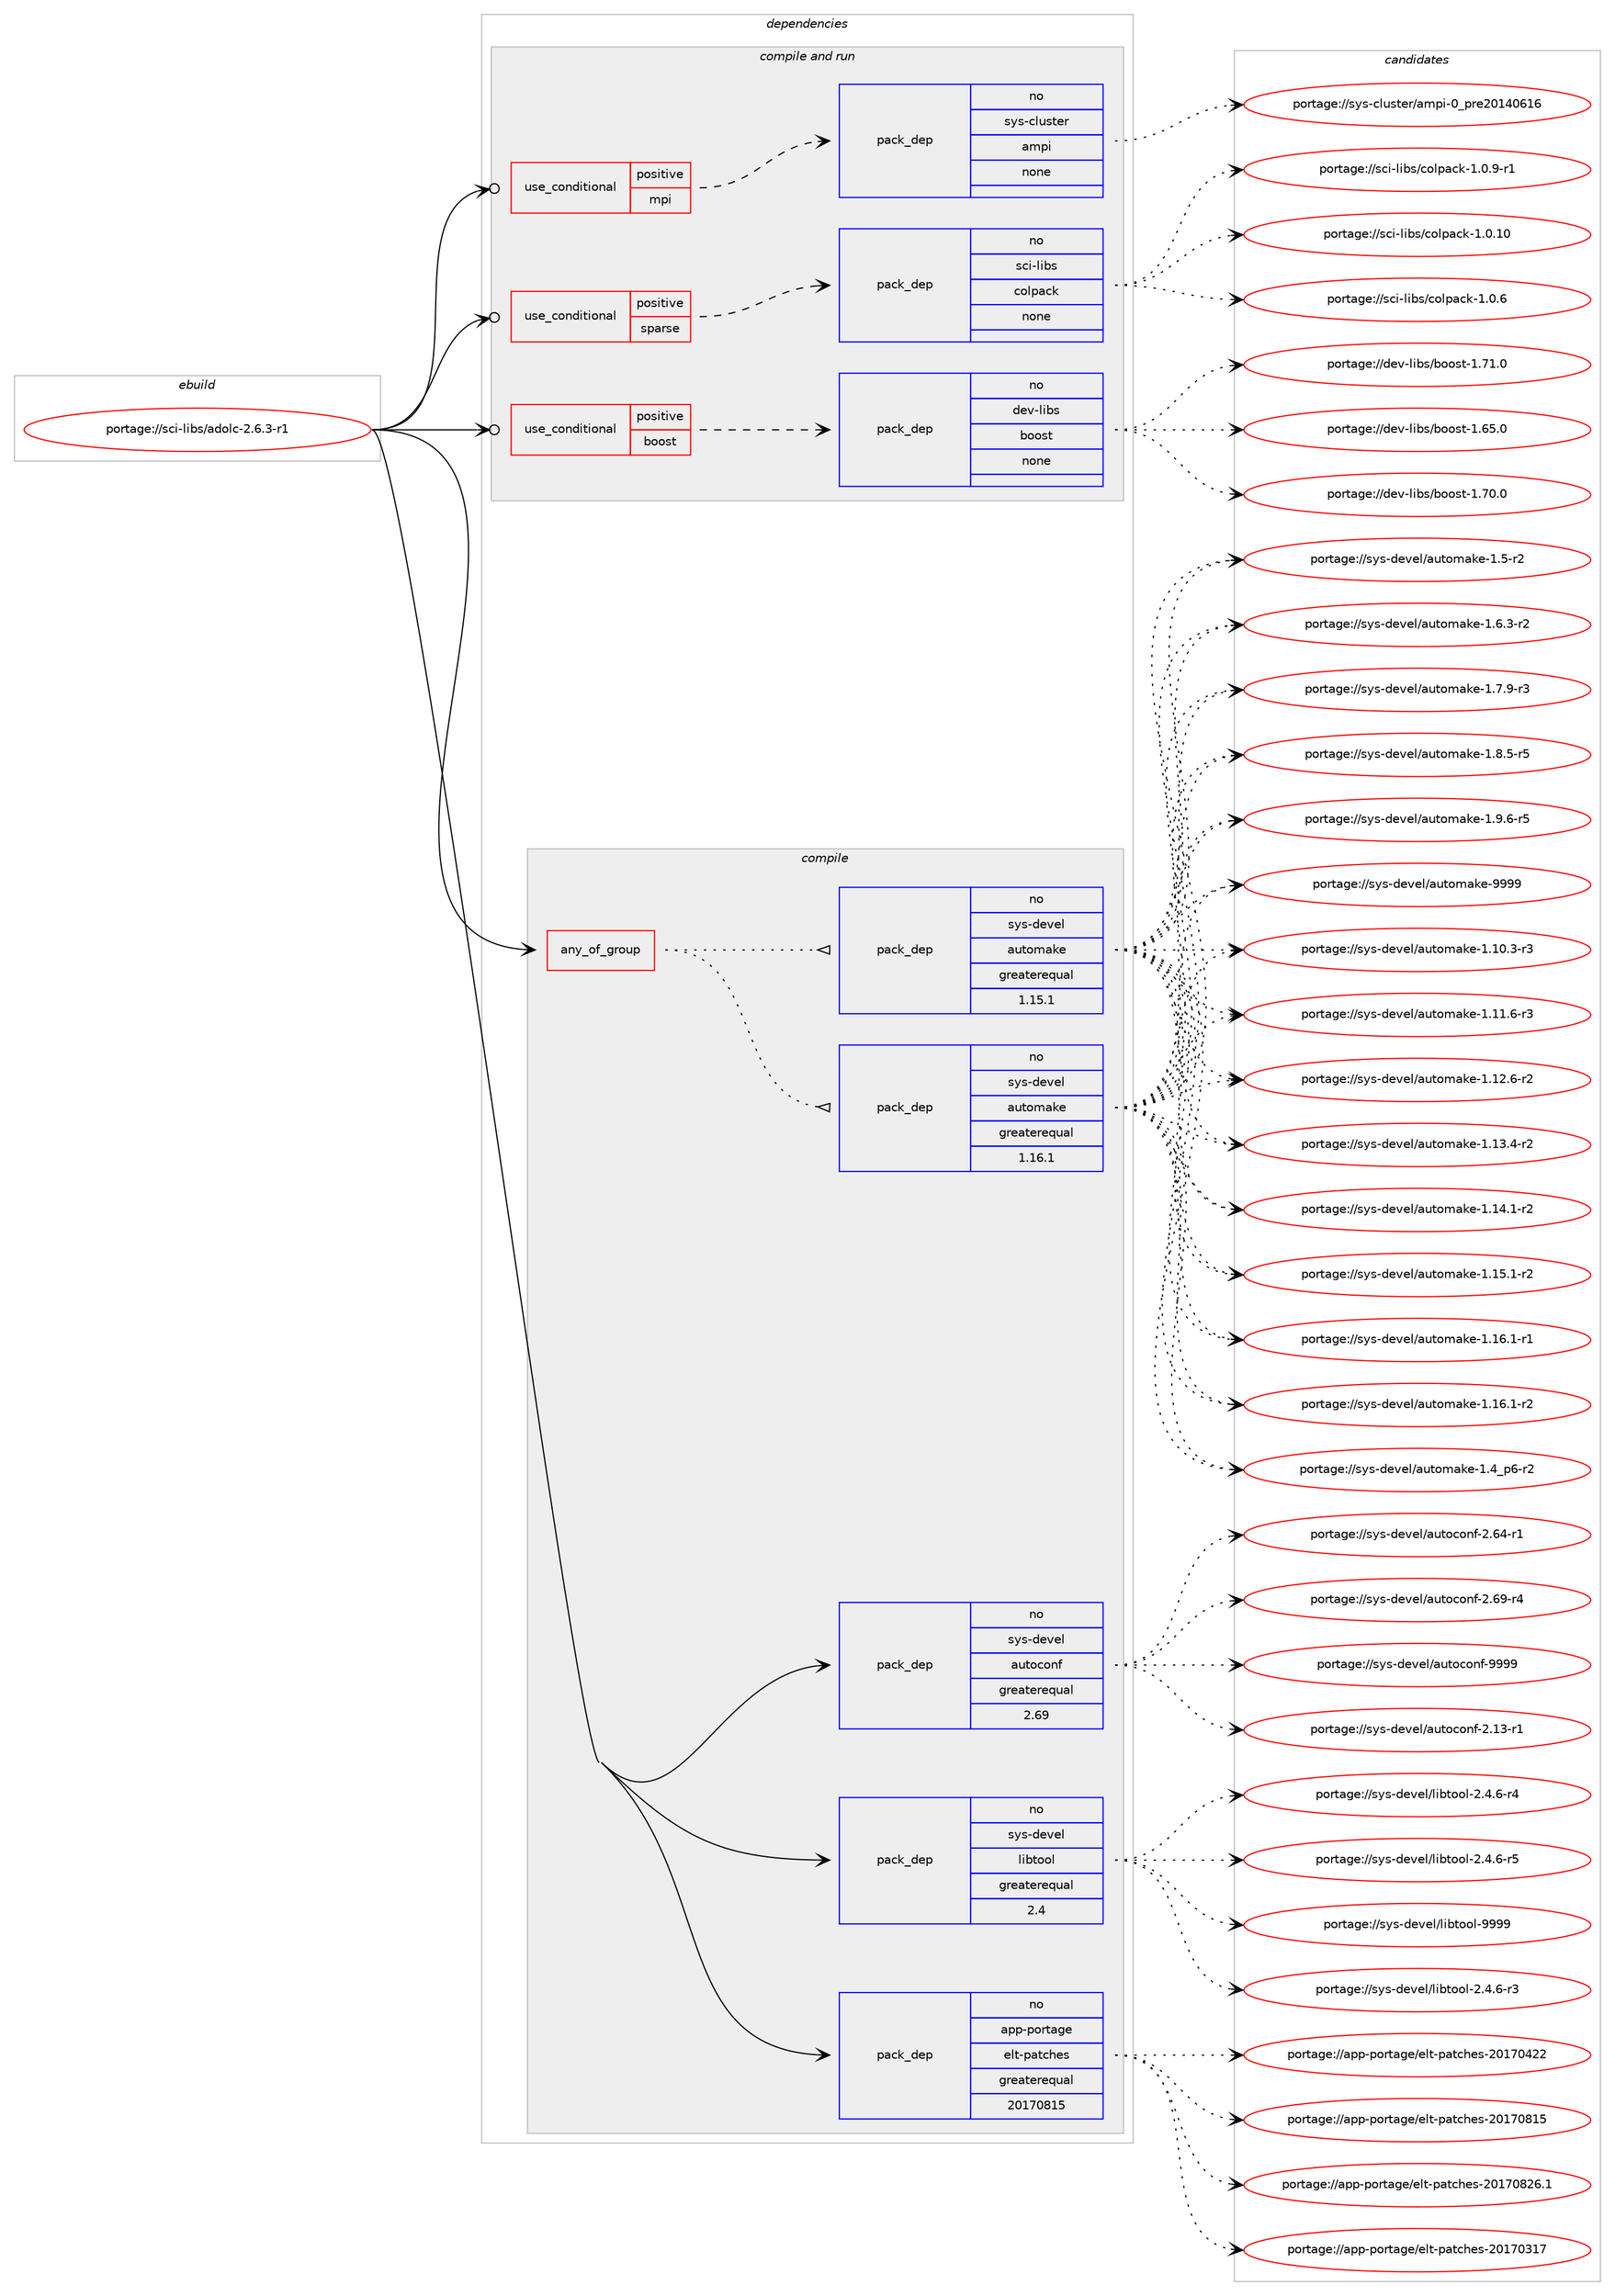digraph prolog {

# *************
# Graph options
# *************

newrank=true;
concentrate=true;
compound=true;
graph [rankdir=LR,fontname=Helvetica,fontsize=10,ranksep=1.5];#, ranksep=2.5, nodesep=0.2];
edge  [arrowhead=vee];
node  [fontname=Helvetica,fontsize=10];

# **********
# The ebuild
# **********

subgraph cluster_leftcol {
color=gray;
rank=same;
label=<<i>ebuild</i>>;
id [label="portage://sci-libs/adolc-2.6.3-r1", color=red, width=4, href="../sci-libs/adolc-2.6.3-r1.svg"];
}

# ****************
# The dependencies
# ****************

subgraph cluster_midcol {
color=gray;
label=<<i>dependencies</i>>;
subgraph cluster_compile {
fillcolor="#eeeeee";
style=filled;
label=<<i>compile</i>>;
subgraph any6378 {
dependency388641 [label=<<TABLE BORDER="0" CELLBORDER="1" CELLSPACING="0" CELLPADDING="4"><TR><TD CELLPADDING="10">any_of_group</TD></TR></TABLE>>, shape=none, color=red];subgraph pack285921 {
dependency388642 [label=<<TABLE BORDER="0" CELLBORDER="1" CELLSPACING="0" CELLPADDING="4" WIDTH="220"><TR><TD ROWSPAN="6" CELLPADDING="30">pack_dep</TD></TR><TR><TD WIDTH="110">no</TD></TR><TR><TD>sys-devel</TD></TR><TR><TD>automake</TD></TR><TR><TD>greaterequal</TD></TR><TR><TD>1.16.1</TD></TR></TABLE>>, shape=none, color=blue];
}
dependency388641:e -> dependency388642:w [weight=20,style="dotted",arrowhead="oinv"];
subgraph pack285922 {
dependency388643 [label=<<TABLE BORDER="0" CELLBORDER="1" CELLSPACING="0" CELLPADDING="4" WIDTH="220"><TR><TD ROWSPAN="6" CELLPADDING="30">pack_dep</TD></TR><TR><TD WIDTH="110">no</TD></TR><TR><TD>sys-devel</TD></TR><TR><TD>automake</TD></TR><TR><TD>greaterequal</TD></TR><TR><TD>1.15.1</TD></TR></TABLE>>, shape=none, color=blue];
}
dependency388641:e -> dependency388643:w [weight=20,style="dotted",arrowhead="oinv"];
}
id:e -> dependency388641:w [weight=20,style="solid",arrowhead="vee"];
subgraph pack285923 {
dependency388644 [label=<<TABLE BORDER="0" CELLBORDER="1" CELLSPACING="0" CELLPADDING="4" WIDTH="220"><TR><TD ROWSPAN="6" CELLPADDING="30">pack_dep</TD></TR><TR><TD WIDTH="110">no</TD></TR><TR><TD>app-portage</TD></TR><TR><TD>elt-patches</TD></TR><TR><TD>greaterequal</TD></TR><TR><TD>20170815</TD></TR></TABLE>>, shape=none, color=blue];
}
id:e -> dependency388644:w [weight=20,style="solid",arrowhead="vee"];
subgraph pack285924 {
dependency388645 [label=<<TABLE BORDER="0" CELLBORDER="1" CELLSPACING="0" CELLPADDING="4" WIDTH="220"><TR><TD ROWSPAN="6" CELLPADDING="30">pack_dep</TD></TR><TR><TD WIDTH="110">no</TD></TR><TR><TD>sys-devel</TD></TR><TR><TD>autoconf</TD></TR><TR><TD>greaterequal</TD></TR><TR><TD>2.69</TD></TR></TABLE>>, shape=none, color=blue];
}
id:e -> dependency388645:w [weight=20,style="solid",arrowhead="vee"];
subgraph pack285925 {
dependency388646 [label=<<TABLE BORDER="0" CELLBORDER="1" CELLSPACING="0" CELLPADDING="4" WIDTH="220"><TR><TD ROWSPAN="6" CELLPADDING="30">pack_dep</TD></TR><TR><TD WIDTH="110">no</TD></TR><TR><TD>sys-devel</TD></TR><TR><TD>libtool</TD></TR><TR><TD>greaterequal</TD></TR><TR><TD>2.4</TD></TR></TABLE>>, shape=none, color=blue];
}
id:e -> dependency388646:w [weight=20,style="solid",arrowhead="vee"];
}
subgraph cluster_compileandrun {
fillcolor="#eeeeee";
style=filled;
label=<<i>compile and run</i>>;
subgraph cond96138 {
dependency388647 [label=<<TABLE BORDER="0" CELLBORDER="1" CELLSPACING="0" CELLPADDING="4"><TR><TD ROWSPAN="3" CELLPADDING="10">use_conditional</TD></TR><TR><TD>positive</TD></TR><TR><TD>boost</TD></TR></TABLE>>, shape=none, color=red];
subgraph pack285926 {
dependency388648 [label=<<TABLE BORDER="0" CELLBORDER="1" CELLSPACING="0" CELLPADDING="4" WIDTH="220"><TR><TD ROWSPAN="6" CELLPADDING="30">pack_dep</TD></TR><TR><TD WIDTH="110">no</TD></TR><TR><TD>dev-libs</TD></TR><TR><TD>boost</TD></TR><TR><TD>none</TD></TR><TR><TD></TD></TR></TABLE>>, shape=none, color=blue];
}
dependency388647:e -> dependency388648:w [weight=20,style="dashed",arrowhead="vee"];
}
id:e -> dependency388647:w [weight=20,style="solid",arrowhead="odotvee"];
subgraph cond96139 {
dependency388649 [label=<<TABLE BORDER="0" CELLBORDER="1" CELLSPACING="0" CELLPADDING="4"><TR><TD ROWSPAN="3" CELLPADDING="10">use_conditional</TD></TR><TR><TD>positive</TD></TR><TR><TD>mpi</TD></TR></TABLE>>, shape=none, color=red];
subgraph pack285927 {
dependency388650 [label=<<TABLE BORDER="0" CELLBORDER="1" CELLSPACING="0" CELLPADDING="4" WIDTH="220"><TR><TD ROWSPAN="6" CELLPADDING="30">pack_dep</TD></TR><TR><TD WIDTH="110">no</TD></TR><TR><TD>sys-cluster</TD></TR><TR><TD>ampi</TD></TR><TR><TD>none</TD></TR><TR><TD></TD></TR></TABLE>>, shape=none, color=blue];
}
dependency388649:e -> dependency388650:w [weight=20,style="dashed",arrowhead="vee"];
}
id:e -> dependency388649:w [weight=20,style="solid",arrowhead="odotvee"];
subgraph cond96140 {
dependency388651 [label=<<TABLE BORDER="0" CELLBORDER="1" CELLSPACING="0" CELLPADDING="4"><TR><TD ROWSPAN="3" CELLPADDING="10">use_conditional</TD></TR><TR><TD>positive</TD></TR><TR><TD>sparse</TD></TR></TABLE>>, shape=none, color=red];
subgraph pack285928 {
dependency388652 [label=<<TABLE BORDER="0" CELLBORDER="1" CELLSPACING="0" CELLPADDING="4" WIDTH="220"><TR><TD ROWSPAN="6" CELLPADDING="30">pack_dep</TD></TR><TR><TD WIDTH="110">no</TD></TR><TR><TD>sci-libs</TD></TR><TR><TD>colpack</TD></TR><TR><TD>none</TD></TR><TR><TD></TD></TR></TABLE>>, shape=none, color=blue];
}
dependency388651:e -> dependency388652:w [weight=20,style="dashed",arrowhead="vee"];
}
id:e -> dependency388651:w [weight=20,style="solid",arrowhead="odotvee"];
}
subgraph cluster_run {
fillcolor="#eeeeee";
style=filled;
label=<<i>run</i>>;
}
}

# **************
# The candidates
# **************

subgraph cluster_choices {
rank=same;
color=gray;
label=<<i>candidates</i>>;

subgraph choice285921 {
color=black;
nodesep=1;
choiceportage11512111545100101118101108479711711611110997107101454946494846514511451 [label="portage://sys-devel/automake-1.10.3-r3", color=red, width=4,href="../sys-devel/automake-1.10.3-r3.svg"];
choiceportage11512111545100101118101108479711711611110997107101454946494946544511451 [label="portage://sys-devel/automake-1.11.6-r3", color=red, width=4,href="../sys-devel/automake-1.11.6-r3.svg"];
choiceportage11512111545100101118101108479711711611110997107101454946495046544511450 [label="portage://sys-devel/automake-1.12.6-r2", color=red, width=4,href="../sys-devel/automake-1.12.6-r2.svg"];
choiceportage11512111545100101118101108479711711611110997107101454946495146524511450 [label="portage://sys-devel/automake-1.13.4-r2", color=red, width=4,href="../sys-devel/automake-1.13.4-r2.svg"];
choiceportage11512111545100101118101108479711711611110997107101454946495246494511450 [label="portage://sys-devel/automake-1.14.1-r2", color=red, width=4,href="../sys-devel/automake-1.14.1-r2.svg"];
choiceportage11512111545100101118101108479711711611110997107101454946495346494511450 [label="portage://sys-devel/automake-1.15.1-r2", color=red, width=4,href="../sys-devel/automake-1.15.1-r2.svg"];
choiceportage11512111545100101118101108479711711611110997107101454946495446494511449 [label="portage://sys-devel/automake-1.16.1-r1", color=red, width=4,href="../sys-devel/automake-1.16.1-r1.svg"];
choiceportage11512111545100101118101108479711711611110997107101454946495446494511450 [label="portage://sys-devel/automake-1.16.1-r2", color=red, width=4,href="../sys-devel/automake-1.16.1-r2.svg"];
choiceportage115121115451001011181011084797117116111109971071014549465295112544511450 [label="portage://sys-devel/automake-1.4_p6-r2", color=red, width=4,href="../sys-devel/automake-1.4_p6-r2.svg"];
choiceportage11512111545100101118101108479711711611110997107101454946534511450 [label="portage://sys-devel/automake-1.5-r2", color=red, width=4,href="../sys-devel/automake-1.5-r2.svg"];
choiceportage115121115451001011181011084797117116111109971071014549465446514511450 [label="portage://sys-devel/automake-1.6.3-r2", color=red, width=4,href="../sys-devel/automake-1.6.3-r2.svg"];
choiceportage115121115451001011181011084797117116111109971071014549465546574511451 [label="portage://sys-devel/automake-1.7.9-r3", color=red, width=4,href="../sys-devel/automake-1.7.9-r3.svg"];
choiceportage115121115451001011181011084797117116111109971071014549465646534511453 [label="portage://sys-devel/automake-1.8.5-r5", color=red, width=4,href="../sys-devel/automake-1.8.5-r5.svg"];
choiceportage115121115451001011181011084797117116111109971071014549465746544511453 [label="portage://sys-devel/automake-1.9.6-r5", color=red, width=4,href="../sys-devel/automake-1.9.6-r5.svg"];
choiceportage115121115451001011181011084797117116111109971071014557575757 [label="portage://sys-devel/automake-9999", color=red, width=4,href="../sys-devel/automake-9999.svg"];
dependency388642:e -> choiceportage11512111545100101118101108479711711611110997107101454946494846514511451:w [style=dotted,weight="100"];
dependency388642:e -> choiceportage11512111545100101118101108479711711611110997107101454946494946544511451:w [style=dotted,weight="100"];
dependency388642:e -> choiceportage11512111545100101118101108479711711611110997107101454946495046544511450:w [style=dotted,weight="100"];
dependency388642:e -> choiceportage11512111545100101118101108479711711611110997107101454946495146524511450:w [style=dotted,weight="100"];
dependency388642:e -> choiceportage11512111545100101118101108479711711611110997107101454946495246494511450:w [style=dotted,weight="100"];
dependency388642:e -> choiceportage11512111545100101118101108479711711611110997107101454946495346494511450:w [style=dotted,weight="100"];
dependency388642:e -> choiceportage11512111545100101118101108479711711611110997107101454946495446494511449:w [style=dotted,weight="100"];
dependency388642:e -> choiceportage11512111545100101118101108479711711611110997107101454946495446494511450:w [style=dotted,weight="100"];
dependency388642:e -> choiceportage115121115451001011181011084797117116111109971071014549465295112544511450:w [style=dotted,weight="100"];
dependency388642:e -> choiceportage11512111545100101118101108479711711611110997107101454946534511450:w [style=dotted,weight="100"];
dependency388642:e -> choiceportage115121115451001011181011084797117116111109971071014549465446514511450:w [style=dotted,weight="100"];
dependency388642:e -> choiceportage115121115451001011181011084797117116111109971071014549465546574511451:w [style=dotted,weight="100"];
dependency388642:e -> choiceportage115121115451001011181011084797117116111109971071014549465646534511453:w [style=dotted,weight="100"];
dependency388642:e -> choiceportage115121115451001011181011084797117116111109971071014549465746544511453:w [style=dotted,weight="100"];
dependency388642:e -> choiceportage115121115451001011181011084797117116111109971071014557575757:w [style=dotted,weight="100"];
}
subgraph choice285922 {
color=black;
nodesep=1;
choiceportage11512111545100101118101108479711711611110997107101454946494846514511451 [label="portage://sys-devel/automake-1.10.3-r3", color=red, width=4,href="../sys-devel/automake-1.10.3-r3.svg"];
choiceportage11512111545100101118101108479711711611110997107101454946494946544511451 [label="portage://sys-devel/automake-1.11.6-r3", color=red, width=4,href="../sys-devel/automake-1.11.6-r3.svg"];
choiceportage11512111545100101118101108479711711611110997107101454946495046544511450 [label="portage://sys-devel/automake-1.12.6-r2", color=red, width=4,href="../sys-devel/automake-1.12.6-r2.svg"];
choiceportage11512111545100101118101108479711711611110997107101454946495146524511450 [label="portage://sys-devel/automake-1.13.4-r2", color=red, width=4,href="../sys-devel/automake-1.13.4-r2.svg"];
choiceportage11512111545100101118101108479711711611110997107101454946495246494511450 [label="portage://sys-devel/automake-1.14.1-r2", color=red, width=4,href="../sys-devel/automake-1.14.1-r2.svg"];
choiceportage11512111545100101118101108479711711611110997107101454946495346494511450 [label="portage://sys-devel/automake-1.15.1-r2", color=red, width=4,href="../sys-devel/automake-1.15.1-r2.svg"];
choiceportage11512111545100101118101108479711711611110997107101454946495446494511449 [label="portage://sys-devel/automake-1.16.1-r1", color=red, width=4,href="../sys-devel/automake-1.16.1-r1.svg"];
choiceportage11512111545100101118101108479711711611110997107101454946495446494511450 [label="portage://sys-devel/automake-1.16.1-r2", color=red, width=4,href="../sys-devel/automake-1.16.1-r2.svg"];
choiceportage115121115451001011181011084797117116111109971071014549465295112544511450 [label="portage://sys-devel/automake-1.4_p6-r2", color=red, width=4,href="../sys-devel/automake-1.4_p6-r2.svg"];
choiceportage11512111545100101118101108479711711611110997107101454946534511450 [label="portage://sys-devel/automake-1.5-r2", color=red, width=4,href="../sys-devel/automake-1.5-r2.svg"];
choiceportage115121115451001011181011084797117116111109971071014549465446514511450 [label="portage://sys-devel/automake-1.6.3-r2", color=red, width=4,href="../sys-devel/automake-1.6.3-r2.svg"];
choiceportage115121115451001011181011084797117116111109971071014549465546574511451 [label="portage://sys-devel/automake-1.7.9-r3", color=red, width=4,href="../sys-devel/automake-1.7.9-r3.svg"];
choiceportage115121115451001011181011084797117116111109971071014549465646534511453 [label="portage://sys-devel/automake-1.8.5-r5", color=red, width=4,href="../sys-devel/automake-1.8.5-r5.svg"];
choiceportage115121115451001011181011084797117116111109971071014549465746544511453 [label="portage://sys-devel/automake-1.9.6-r5", color=red, width=4,href="../sys-devel/automake-1.9.6-r5.svg"];
choiceportage115121115451001011181011084797117116111109971071014557575757 [label="portage://sys-devel/automake-9999", color=red, width=4,href="../sys-devel/automake-9999.svg"];
dependency388643:e -> choiceportage11512111545100101118101108479711711611110997107101454946494846514511451:w [style=dotted,weight="100"];
dependency388643:e -> choiceportage11512111545100101118101108479711711611110997107101454946494946544511451:w [style=dotted,weight="100"];
dependency388643:e -> choiceportage11512111545100101118101108479711711611110997107101454946495046544511450:w [style=dotted,weight="100"];
dependency388643:e -> choiceportage11512111545100101118101108479711711611110997107101454946495146524511450:w [style=dotted,weight="100"];
dependency388643:e -> choiceportage11512111545100101118101108479711711611110997107101454946495246494511450:w [style=dotted,weight="100"];
dependency388643:e -> choiceportage11512111545100101118101108479711711611110997107101454946495346494511450:w [style=dotted,weight="100"];
dependency388643:e -> choiceportage11512111545100101118101108479711711611110997107101454946495446494511449:w [style=dotted,weight="100"];
dependency388643:e -> choiceportage11512111545100101118101108479711711611110997107101454946495446494511450:w [style=dotted,weight="100"];
dependency388643:e -> choiceportage115121115451001011181011084797117116111109971071014549465295112544511450:w [style=dotted,weight="100"];
dependency388643:e -> choiceportage11512111545100101118101108479711711611110997107101454946534511450:w [style=dotted,weight="100"];
dependency388643:e -> choiceportage115121115451001011181011084797117116111109971071014549465446514511450:w [style=dotted,weight="100"];
dependency388643:e -> choiceportage115121115451001011181011084797117116111109971071014549465546574511451:w [style=dotted,weight="100"];
dependency388643:e -> choiceportage115121115451001011181011084797117116111109971071014549465646534511453:w [style=dotted,weight="100"];
dependency388643:e -> choiceportage115121115451001011181011084797117116111109971071014549465746544511453:w [style=dotted,weight="100"];
dependency388643:e -> choiceportage115121115451001011181011084797117116111109971071014557575757:w [style=dotted,weight="100"];
}
subgraph choice285923 {
color=black;
nodesep=1;
choiceportage97112112451121111141169710310147101108116451129711699104101115455048495548514955 [label="portage://app-portage/elt-patches-20170317", color=red, width=4,href="../app-portage/elt-patches-20170317.svg"];
choiceportage97112112451121111141169710310147101108116451129711699104101115455048495548525050 [label="portage://app-portage/elt-patches-20170422", color=red, width=4,href="../app-portage/elt-patches-20170422.svg"];
choiceportage97112112451121111141169710310147101108116451129711699104101115455048495548564953 [label="portage://app-portage/elt-patches-20170815", color=red, width=4,href="../app-portage/elt-patches-20170815.svg"];
choiceportage971121124511211111411697103101471011081164511297116991041011154550484955485650544649 [label="portage://app-portage/elt-patches-20170826.1", color=red, width=4,href="../app-portage/elt-patches-20170826.1.svg"];
dependency388644:e -> choiceportage97112112451121111141169710310147101108116451129711699104101115455048495548514955:w [style=dotted,weight="100"];
dependency388644:e -> choiceportage97112112451121111141169710310147101108116451129711699104101115455048495548525050:w [style=dotted,weight="100"];
dependency388644:e -> choiceportage97112112451121111141169710310147101108116451129711699104101115455048495548564953:w [style=dotted,weight="100"];
dependency388644:e -> choiceportage971121124511211111411697103101471011081164511297116991041011154550484955485650544649:w [style=dotted,weight="100"];
}
subgraph choice285924 {
color=black;
nodesep=1;
choiceportage1151211154510010111810110847971171161119911111010245504649514511449 [label="portage://sys-devel/autoconf-2.13-r1", color=red, width=4,href="../sys-devel/autoconf-2.13-r1.svg"];
choiceportage1151211154510010111810110847971171161119911111010245504654524511449 [label="portage://sys-devel/autoconf-2.64-r1", color=red, width=4,href="../sys-devel/autoconf-2.64-r1.svg"];
choiceportage1151211154510010111810110847971171161119911111010245504654574511452 [label="portage://sys-devel/autoconf-2.69-r4", color=red, width=4,href="../sys-devel/autoconf-2.69-r4.svg"];
choiceportage115121115451001011181011084797117116111991111101024557575757 [label="portage://sys-devel/autoconf-9999", color=red, width=4,href="../sys-devel/autoconf-9999.svg"];
dependency388645:e -> choiceportage1151211154510010111810110847971171161119911111010245504649514511449:w [style=dotted,weight="100"];
dependency388645:e -> choiceportage1151211154510010111810110847971171161119911111010245504654524511449:w [style=dotted,weight="100"];
dependency388645:e -> choiceportage1151211154510010111810110847971171161119911111010245504654574511452:w [style=dotted,weight="100"];
dependency388645:e -> choiceportage115121115451001011181011084797117116111991111101024557575757:w [style=dotted,weight="100"];
}
subgraph choice285925 {
color=black;
nodesep=1;
choiceportage1151211154510010111810110847108105981161111111084550465246544511451 [label="portage://sys-devel/libtool-2.4.6-r3", color=red, width=4,href="../sys-devel/libtool-2.4.6-r3.svg"];
choiceportage1151211154510010111810110847108105981161111111084550465246544511452 [label="portage://sys-devel/libtool-2.4.6-r4", color=red, width=4,href="../sys-devel/libtool-2.4.6-r4.svg"];
choiceportage1151211154510010111810110847108105981161111111084550465246544511453 [label="portage://sys-devel/libtool-2.4.6-r5", color=red, width=4,href="../sys-devel/libtool-2.4.6-r5.svg"];
choiceportage1151211154510010111810110847108105981161111111084557575757 [label="portage://sys-devel/libtool-9999", color=red, width=4,href="../sys-devel/libtool-9999.svg"];
dependency388646:e -> choiceportage1151211154510010111810110847108105981161111111084550465246544511451:w [style=dotted,weight="100"];
dependency388646:e -> choiceportage1151211154510010111810110847108105981161111111084550465246544511452:w [style=dotted,weight="100"];
dependency388646:e -> choiceportage1151211154510010111810110847108105981161111111084550465246544511453:w [style=dotted,weight="100"];
dependency388646:e -> choiceportage1151211154510010111810110847108105981161111111084557575757:w [style=dotted,weight="100"];
}
subgraph choice285926 {
color=black;
nodesep=1;
choiceportage1001011184510810598115479811111111511645494654534648 [label="portage://dev-libs/boost-1.65.0", color=red, width=4,href="../dev-libs/boost-1.65.0.svg"];
choiceportage1001011184510810598115479811111111511645494655484648 [label="portage://dev-libs/boost-1.70.0", color=red, width=4,href="../dev-libs/boost-1.70.0.svg"];
choiceportage1001011184510810598115479811111111511645494655494648 [label="portage://dev-libs/boost-1.71.0", color=red, width=4,href="../dev-libs/boost-1.71.0.svg"];
dependency388648:e -> choiceportage1001011184510810598115479811111111511645494654534648:w [style=dotted,weight="100"];
dependency388648:e -> choiceportage1001011184510810598115479811111111511645494655484648:w [style=dotted,weight="100"];
dependency388648:e -> choiceportage1001011184510810598115479811111111511645494655494648:w [style=dotted,weight="100"];
}
subgraph choice285927 {
color=black;
nodesep=1;
choiceportage115121115459910811711511610111447971091121054548951121141015048495248544954 [label="portage://sys-cluster/ampi-0_pre20140616", color=red, width=4,href="../sys-cluster/ampi-0_pre20140616.svg"];
dependency388650:e -> choiceportage115121115459910811711511610111447971091121054548951121141015048495248544954:w [style=dotted,weight="100"];
}
subgraph choice285928 {
color=black;
nodesep=1;
choiceportage1159910545108105981154799111108112979910745494648464948 [label="portage://sci-libs/colpack-1.0.10", color=red, width=4,href="../sci-libs/colpack-1.0.10.svg"];
choiceportage11599105451081059811547991111081129799107454946484654 [label="portage://sci-libs/colpack-1.0.6", color=red, width=4,href="../sci-libs/colpack-1.0.6.svg"];
choiceportage115991054510810598115479911110811297991074549464846574511449 [label="portage://sci-libs/colpack-1.0.9-r1", color=red, width=4,href="../sci-libs/colpack-1.0.9-r1.svg"];
dependency388652:e -> choiceportage1159910545108105981154799111108112979910745494648464948:w [style=dotted,weight="100"];
dependency388652:e -> choiceportage11599105451081059811547991111081129799107454946484654:w [style=dotted,weight="100"];
dependency388652:e -> choiceportage115991054510810598115479911110811297991074549464846574511449:w [style=dotted,weight="100"];
}
}

}
